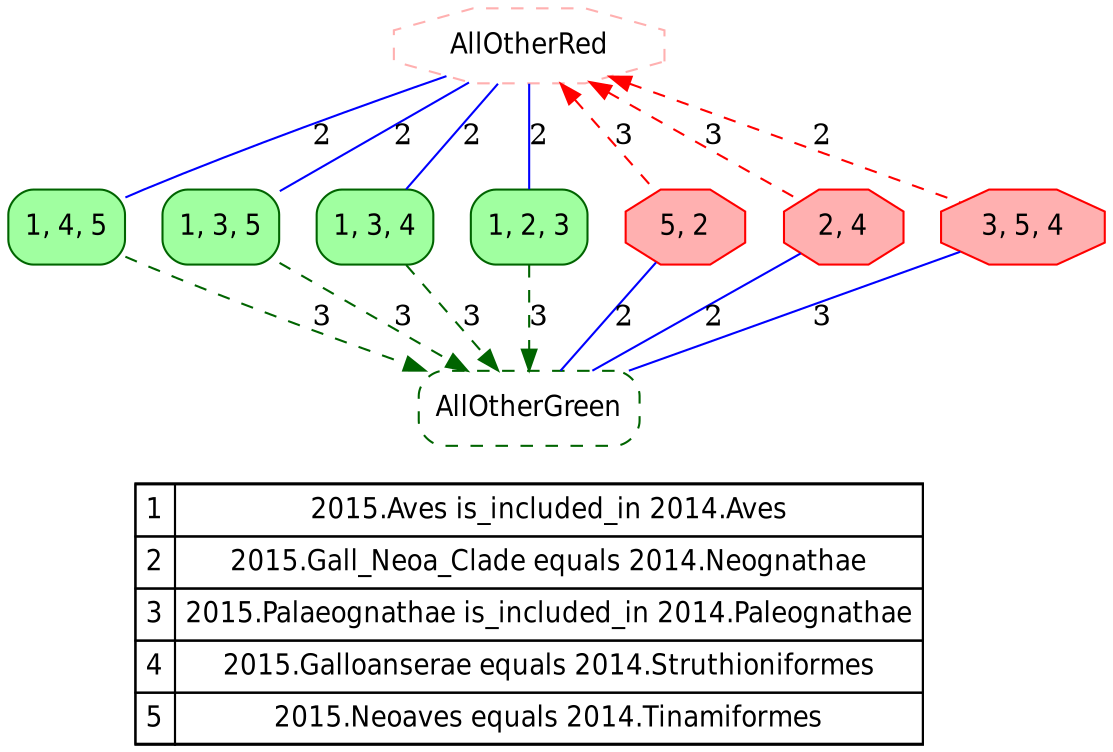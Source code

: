 digraph{
node[fontname="Helvetica-Narrow"]
rankdir=TB
"AllOtherRed" [shape=octagon color="#FFB0B0" style=dashed]
"AllOtherGreen" [shape=box color="#006400" style="rounded,dashed"]
"1, 4, 5" [shape=box color="#006400" fillcolor="#A0FFA0" style="rounded,filled"];
"1, 3, 5" [shape=box color="#006400" fillcolor="#A0FFA0" style="rounded,filled"];
"1, 3, 4" [shape=box color="#006400" fillcolor="#A0FFA0" style="rounded,filled"];
"1, 2, 3" [shape=box color="#006400" fillcolor="#A0FFA0" style="rounded,filled"];
"5, 2" [shape=octagon color="#FF0000" fillcolor="#FFB0B0" style="filled"];
"2, 4" [shape=octagon color="#FF0000" fillcolor="#FFB0B0" style="filled"];
"3, 5, 4" [shape=octagon color="#FF0000" fillcolor="#FFB0B0" style="filled"];
"AllOtherRed" -> "1, 4, 5" [color=blue, arrowhead=none, label=2];
"1, 4, 5" -> "AllOtherGreen" [color="#006400" style=dashed, label=3];
"AllOtherRed" -> "1, 3, 5" [color=blue, arrowhead=none, label=2];
"1, 3, 5" -> "AllOtherGreen" [color="#006400" style=dashed, label=3];
"AllOtherRed" -> "1, 3, 4" [color=blue, arrowhead=none, label=2];
"1, 3, 4" -> "AllOtherGreen" [color="#006400" style=dashed, label=3];
"AllOtherRed" -> "1, 2, 3" [color=blue, arrowhead=none, label=2];
"1, 2, 3" -> "AllOtherGreen" [color="#006400" style=dashed, label=3];
"AllOtherRed" -> "5, 2" [color=red, style=dashed, dir=back, label=3];
"5, 2" -> "AllOtherGreen" [color=blue, arrowhead=none, label=2];
"AllOtherRed" -> "2, 4" [color=red, style=dashed, dir=back, label=3];
"2, 4" -> "AllOtherGreen" [color=blue, arrowhead=none, label=2];
"AllOtherRed" -> "3, 5, 4" [color=red, style=dashed, dir=back, label=2];
"3, 5, 4" -> "AllOtherGreen" [color=blue, arrowhead=none, label=3];
node[shape=box] 
{rank=sink Legend [fillcolor= white margin=0 label=< 
 <TABLE BORDER="0" CELLBORDER="1" CELLSPACING="0" CELLPADDING="4"> 
<TR> 
 <TD>1</TD> 
 <TD>2015.Aves is_included_in 2014.Aves</TD> 
 </TR> 
<TR> 
 <TD>2</TD> 
 <TD>2015.Gall_Neoa_Clade equals 2014.Neognathae</TD> 
 </TR> 
<TR> 
 <TD>3</TD> 
 <TD>2015.Palaeognathae is_included_in 2014.Paleognathae</TD> 
 </TR> 
<TR> 
 <TD>4</TD> 
 <TD>2015.Galloanserae equals 2014.Struthioniformes</TD> 
 </TR> 
<TR> 
 <TD>5</TD> 
 <TD>2015.Neoaves equals 2014.Tinamiformes</TD> 
 </TR> 
</TABLE> 
 >] } 
}